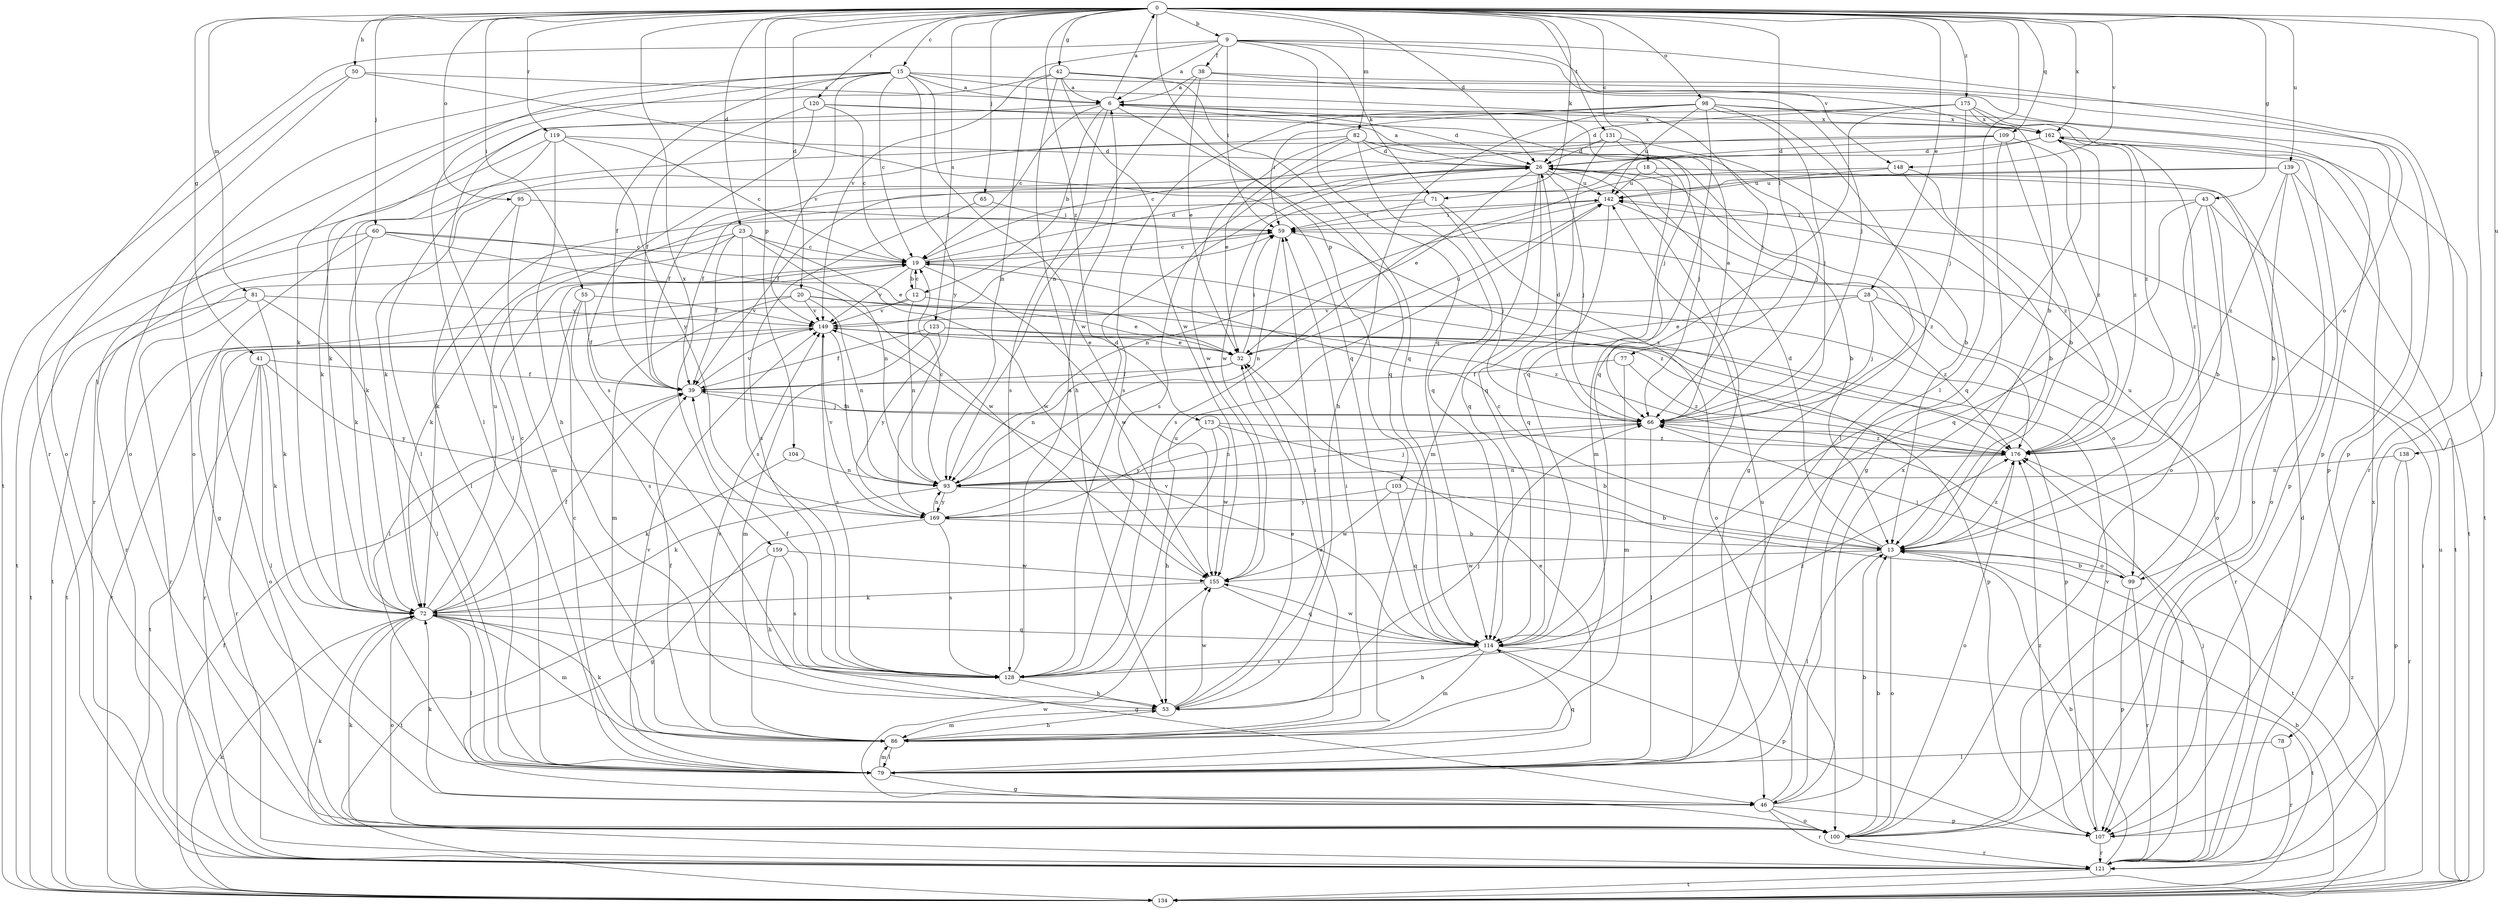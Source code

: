 strict digraph  {
0;
6;
9;
12;
13;
15;
18;
19;
20;
23;
26;
28;
32;
38;
39;
41;
42;
43;
46;
50;
53;
55;
59;
60;
65;
66;
71;
72;
77;
78;
79;
81;
82;
86;
93;
95;
98;
99;
100;
103;
104;
107;
109;
114;
119;
120;
121;
123;
128;
131;
134;
138;
139;
142;
148;
149;
155;
159;
162;
169;
173;
175;
176;
0 -> 9  [label=b];
0 -> 15  [label=c];
0 -> 18  [label=c];
0 -> 20  [label=d];
0 -> 23  [label=d];
0 -> 26  [label=d];
0 -> 28  [label=e];
0 -> 41  [label=g];
0 -> 42  [label=g];
0 -> 43  [label=g];
0 -> 50  [label=h];
0 -> 55  [label=i];
0 -> 60  [label=j];
0 -> 65  [label=j];
0 -> 71  [label=k];
0 -> 77  [label=l];
0 -> 78  [label=l];
0 -> 79  [label=l];
0 -> 81  [label=m];
0 -> 82  [label=m];
0 -> 95  [label=o];
0 -> 98  [label=o];
0 -> 103  [label=p];
0 -> 104  [label=p];
0 -> 109  [label=q];
0 -> 119  [label=r];
0 -> 120  [label=r];
0 -> 123  [label=s];
0 -> 131  [label=t];
0 -> 138  [label=u];
0 -> 139  [label=u];
0 -> 148  [label=v];
0 -> 159  [label=x];
0 -> 162  [label=x];
0 -> 173  [label=z];
0 -> 175  [label=z];
6 -> 0  [label=a];
6 -> 12  [label=b];
6 -> 19  [label=c];
6 -> 26  [label=d];
6 -> 79  [label=l];
6 -> 114  [label=q];
6 -> 128  [label=s];
6 -> 162  [label=x];
9 -> 6  [label=a];
9 -> 38  [label=f];
9 -> 59  [label=i];
9 -> 66  [label=j];
9 -> 71  [label=k];
9 -> 99  [label=o];
9 -> 114  [label=q];
9 -> 121  [label=r];
9 -> 148  [label=v];
9 -> 149  [label=v];
12 -> 19  [label=c];
12 -> 93  [label=n];
12 -> 99  [label=o];
12 -> 134  [label=t];
12 -> 149  [label=v];
13 -> 19  [label=c];
13 -> 26  [label=d];
13 -> 79  [label=l];
13 -> 99  [label=o];
13 -> 100  [label=o];
13 -> 155  [label=w];
13 -> 176  [label=z];
15 -> 6  [label=a];
15 -> 19  [label=c];
15 -> 39  [label=f];
15 -> 66  [label=j];
15 -> 72  [label=k];
15 -> 79  [label=l];
15 -> 100  [label=o];
15 -> 107  [label=p];
15 -> 149  [label=v];
15 -> 155  [label=w];
15 -> 169  [label=y];
18 -> 39  [label=f];
18 -> 86  [label=m];
18 -> 100  [label=o];
18 -> 142  [label=u];
19 -> 12  [label=b];
19 -> 26  [label=d];
19 -> 59  [label=i];
19 -> 134  [label=t];
19 -> 149  [label=v];
19 -> 155  [label=w];
19 -> 176  [label=z];
20 -> 32  [label=e];
20 -> 86  [label=m];
20 -> 93  [label=n];
20 -> 134  [label=t];
20 -> 149  [label=v];
20 -> 176  [label=z];
23 -> 19  [label=c];
23 -> 39  [label=f];
23 -> 72  [label=k];
23 -> 93  [label=n];
23 -> 121  [label=r];
23 -> 128  [label=s];
23 -> 155  [label=w];
26 -> 6  [label=a];
26 -> 13  [label=b];
26 -> 32  [label=e];
26 -> 39  [label=f];
26 -> 66  [label=j];
26 -> 72  [label=k];
26 -> 79  [label=l];
26 -> 86  [label=m];
26 -> 114  [label=q];
26 -> 142  [label=u];
28 -> 32  [label=e];
28 -> 66  [label=j];
28 -> 121  [label=r];
28 -> 149  [label=v];
28 -> 176  [label=z];
32 -> 39  [label=f];
32 -> 59  [label=i];
32 -> 93  [label=n];
32 -> 142  [label=u];
38 -> 6  [label=a];
38 -> 13  [label=b];
38 -> 32  [label=e];
38 -> 93  [label=n];
38 -> 121  [label=r];
39 -> 66  [label=j];
39 -> 149  [label=v];
41 -> 39  [label=f];
41 -> 72  [label=k];
41 -> 79  [label=l];
41 -> 121  [label=r];
41 -> 134  [label=t];
41 -> 169  [label=y];
42 -> 6  [label=a];
42 -> 53  [label=h];
42 -> 93  [label=n];
42 -> 100  [label=o];
42 -> 107  [label=p];
42 -> 114  [label=q];
42 -> 155  [label=w];
43 -> 13  [label=b];
43 -> 59  [label=i];
43 -> 100  [label=o];
43 -> 114  [label=q];
43 -> 134  [label=t];
43 -> 176  [label=z];
46 -> 13  [label=b];
46 -> 72  [label=k];
46 -> 100  [label=o];
46 -> 107  [label=p];
46 -> 121  [label=r];
46 -> 142  [label=u];
46 -> 162  [label=x];
50 -> 6  [label=a];
50 -> 100  [label=o];
50 -> 114  [label=q];
50 -> 134  [label=t];
53 -> 32  [label=e];
53 -> 59  [label=i];
53 -> 66  [label=j];
53 -> 86  [label=m];
53 -> 155  [label=w];
55 -> 39  [label=f];
55 -> 79  [label=l];
55 -> 128  [label=s];
55 -> 149  [label=v];
59 -> 19  [label=c];
59 -> 93  [label=n];
59 -> 176  [label=z];
60 -> 19  [label=c];
60 -> 32  [label=e];
60 -> 46  [label=g];
60 -> 72  [label=k];
60 -> 134  [label=t];
60 -> 155  [label=w];
65 -> 59  [label=i];
65 -> 128  [label=s];
66 -> 6  [label=a];
66 -> 26  [label=d];
66 -> 39  [label=f];
66 -> 79  [label=l];
66 -> 93  [label=n];
66 -> 176  [label=z];
71 -> 59  [label=i];
71 -> 66  [label=j];
71 -> 72  [label=k];
71 -> 100  [label=o];
72 -> 19  [label=c];
72 -> 39  [label=f];
72 -> 46  [label=g];
72 -> 79  [label=l];
72 -> 86  [label=m];
72 -> 100  [label=o];
72 -> 114  [label=q];
72 -> 142  [label=u];
77 -> 39  [label=f];
77 -> 86  [label=m];
77 -> 176  [label=z];
78 -> 79  [label=l];
78 -> 121  [label=r];
79 -> 19  [label=c];
79 -> 32  [label=e];
79 -> 46  [label=g];
79 -> 86  [label=m];
79 -> 114  [label=q];
79 -> 149  [label=v];
81 -> 72  [label=k];
81 -> 79  [label=l];
81 -> 121  [label=r];
81 -> 134  [label=t];
81 -> 149  [label=v];
82 -> 26  [label=d];
82 -> 32  [label=e];
82 -> 46  [label=g];
82 -> 66  [label=j];
82 -> 72  [label=k];
82 -> 114  [label=q];
82 -> 155  [label=w];
86 -> 32  [label=e];
86 -> 39  [label=f];
86 -> 53  [label=h];
86 -> 59  [label=i];
86 -> 72  [label=k];
86 -> 79  [label=l];
86 -> 149  [label=v];
93 -> 19  [label=c];
93 -> 66  [label=j];
93 -> 72  [label=k];
93 -> 134  [label=t];
93 -> 169  [label=y];
95 -> 59  [label=i];
95 -> 79  [label=l];
95 -> 86  [label=m];
98 -> 53  [label=h];
98 -> 59  [label=i];
98 -> 66  [label=j];
98 -> 79  [label=l];
98 -> 107  [label=p];
98 -> 114  [label=q];
98 -> 128  [label=s];
98 -> 142  [label=u];
98 -> 162  [label=x];
99 -> 13  [label=b];
99 -> 66  [label=j];
99 -> 107  [label=p];
99 -> 121  [label=r];
99 -> 142  [label=u];
100 -> 13  [label=b];
100 -> 72  [label=k];
100 -> 121  [label=r];
100 -> 155  [label=w];
103 -> 13  [label=b];
103 -> 114  [label=q];
103 -> 155  [label=w];
103 -> 169  [label=y];
104 -> 72  [label=k];
104 -> 93  [label=n];
107 -> 121  [label=r];
107 -> 149  [label=v];
107 -> 176  [label=z];
109 -> 13  [label=b];
109 -> 19  [label=c];
109 -> 26  [label=d];
109 -> 46  [label=g];
109 -> 72  [label=k];
109 -> 176  [label=z];
114 -> 53  [label=h];
114 -> 86  [label=m];
114 -> 107  [label=p];
114 -> 128  [label=s];
114 -> 134  [label=t];
114 -> 149  [label=v];
114 -> 155  [label=w];
119 -> 19  [label=c];
119 -> 26  [label=d];
119 -> 53  [label=h];
119 -> 79  [label=l];
119 -> 121  [label=r];
119 -> 169  [label=y];
120 -> 19  [label=c];
120 -> 39  [label=f];
120 -> 66  [label=j];
120 -> 128  [label=s];
120 -> 162  [label=x];
121 -> 13  [label=b];
121 -> 26  [label=d];
121 -> 66  [label=j];
121 -> 72  [label=k];
121 -> 134  [label=t];
121 -> 162  [label=x];
121 -> 176  [label=z];
123 -> 32  [label=e];
123 -> 39  [label=f];
123 -> 86  [label=m];
123 -> 107  [label=p];
123 -> 169  [label=y];
128 -> 6  [label=a];
128 -> 39  [label=f];
128 -> 53  [label=h];
128 -> 142  [label=u];
128 -> 176  [label=z];
131 -> 13  [label=b];
131 -> 26  [label=d];
131 -> 66  [label=j];
131 -> 114  [label=q];
131 -> 128  [label=s];
134 -> 13  [label=b];
134 -> 39  [label=f];
134 -> 59  [label=i];
134 -> 72  [label=k];
134 -> 142  [label=u];
134 -> 176  [label=z];
138 -> 93  [label=n];
138 -> 107  [label=p];
138 -> 121  [label=r];
139 -> 13  [label=b];
139 -> 39  [label=f];
139 -> 100  [label=o];
139 -> 134  [label=t];
139 -> 142  [label=u];
139 -> 176  [label=z];
142 -> 59  [label=i];
142 -> 93  [label=n];
142 -> 114  [label=q];
142 -> 176  [label=z];
148 -> 13  [label=b];
148 -> 128  [label=s];
148 -> 142  [label=u];
148 -> 176  [label=z];
149 -> 32  [label=e];
149 -> 59  [label=i];
149 -> 93  [label=n];
149 -> 100  [label=o];
149 -> 107  [label=p];
149 -> 121  [label=r];
149 -> 128  [label=s];
155 -> 72  [label=k];
155 -> 114  [label=q];
159 -> 53  [label=h];
159 -> 128  [label=s];
159 -> 134  [label=t];
159 -> 155  [label=w];
162 -> 26  [label=d];
162 -> 107  [label=p];
162 -> 114  [label=q];
162 -> 134  [label=t];
162 -> 155  [label=w];
162 -> 176  [label=z];
169 -> 13  [label=b];
169 -> 26  [label=d];
169 -> 46  [label=g];
169 -> 93  [label=n];
169 -> 128  [label=s];
169 -> 149  [label=v];
173 -> 13  [label=b];
173 -> 53  [label=h];
173 -> 155  [label=w];
173 -> 169  [label=y];
173 -> 176  [label=z];
175 -> 26  [label=d];
175 -> 66  [label=j];
175 -> 72  [label=k];
175 -> 100  [label=o];
175 -> 114  [label=q];
175 -> 162  [label=x];
175 -> 176  [label=z];
176 -> 93  [label=n];
176 -> 100  [label=o];
}
